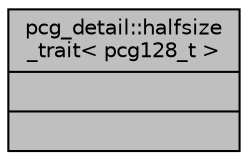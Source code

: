 digraph "pcg_detail::halfsize_trait&lt; pcg128_t &gt;"
{
 // LATEX_PDF_SIZE
  edge [fontname="Helvetica",fontsize="10",labelfontname="Helvetica",labelfontsize="10"];
  node [fontname="Helvetica",fontsize="10",shape=record];
  Node1 [label="{pcg_detail::halfsize\l_trait\< pcg128_t \>\n||}",height=0.2,width=0.4,color="black", fillcolor="grey75", style="filled", fontcolor="black",tooltip=" "];
}
